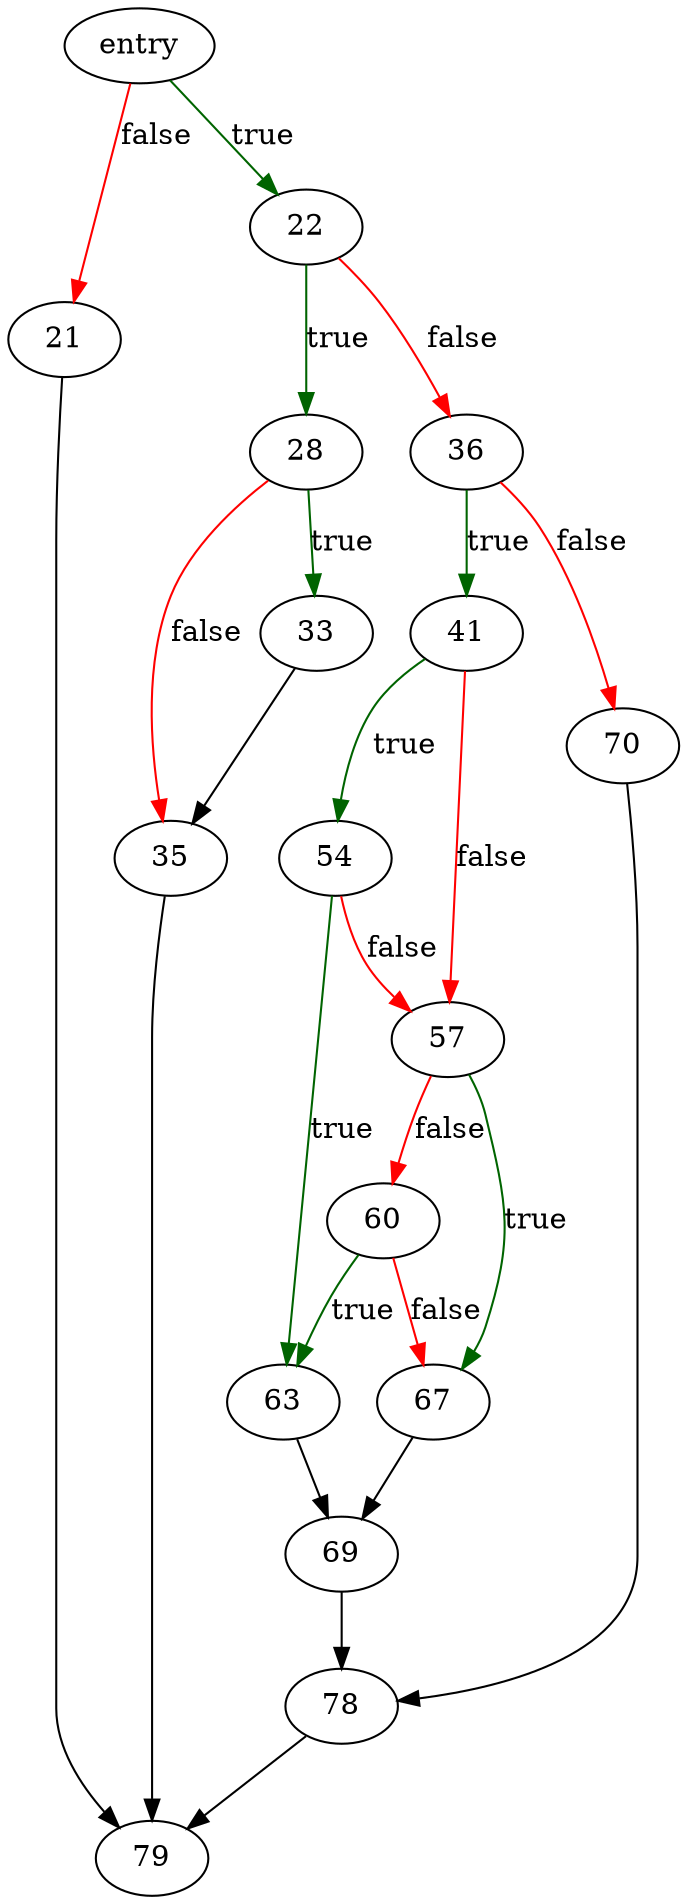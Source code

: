 digraph "minmaxStep" {
	// Node definitions.
	3 [label=entry];
	21;
	22;
	28;
	33;
	35;
	36;
	41;
	54;
	57;
	60;
	63;
	67;
	69;
	70;
	78;
	79;

	// Edge definitions.
	3 -> 21 [
		color=red
		label=false
	];
	3 -> 22 [
		color=darkgreen
		label=true
	];
	21 -> 79;
	22 -> 28 [
		color=darkgreen
		label=true
	];
	22 -> 36 [
		color=red
		label=false
	];
	28 -> 33 [
		color=darkgreen
		label=true
	];
	28 -> 35 [
		color=red
		label=false
	];
	33 -> 35;
	35 -> 79;
	36 -> 41 [
		color=darkgreen
		label=true
	];
	36 -> 70 [
		color=red
		label=false
	];
	41 -> 54 [
		color=darkgreen
		label=true
	];
	41 -> 57 [
		color=red
		label=false
	];
	54 -> 57 [
		color=red
		label=false
	];
	54 -> 63 [
		color=darkgreen
		label=true
	];
	57 -> 60 [
		color=red
		label=false
	];
	57 -> 67 [
		color=darkgreen
		label=true
	];
	60 -> 63 [
		color=darkgreen
		label=true
	];
	60 -> 67 [
		color=red
		label=false
	];
	63 -> 69;
	67 -> 69;
	69 -> 78;
	70 -> 78;
	78 -> 79;
}